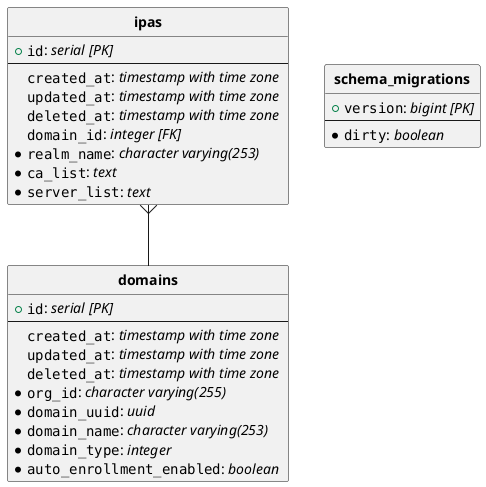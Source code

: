 @startuml
hide circle
skinparam linetype ortho

entity "**domains**" {
  + ""id"": //serial [PK]//
  --
  ""created_at"": //timestamp with time zone //
  ""updated_at"": //timestamp with time zone //
  ""deleted_at"": //timestamp with time zone //
  *""org_id"": //character varying(255) //
  *""domain_uuid"": //uuid //
  *""domain_name"": //character varying(253) //
  *""domain_type"": //integer //
  *""auto_enrollment_enabled"": //boolean //
}

entity "**ipas**" {
  + ""id"": //serial [PK]//
  --
  ""created_at"": //timestamp with time zone //
  ""updated_at"": //timestamp with time zone //
  ""deleted_at"": //timestamp with time zone //
  ""domain_id"": //integer [FK]//
  *""realm_name"": //character varying(253) //
  *""ca_list"": //text //
  *""server_list"": //text //
}

entity "**schema_migrations**" {
  + ""version"": //bigint [PK]//
  --
  *""dirty"": //boolean //
}

"**ipas**"   }--  "**domains**"
@enduml
